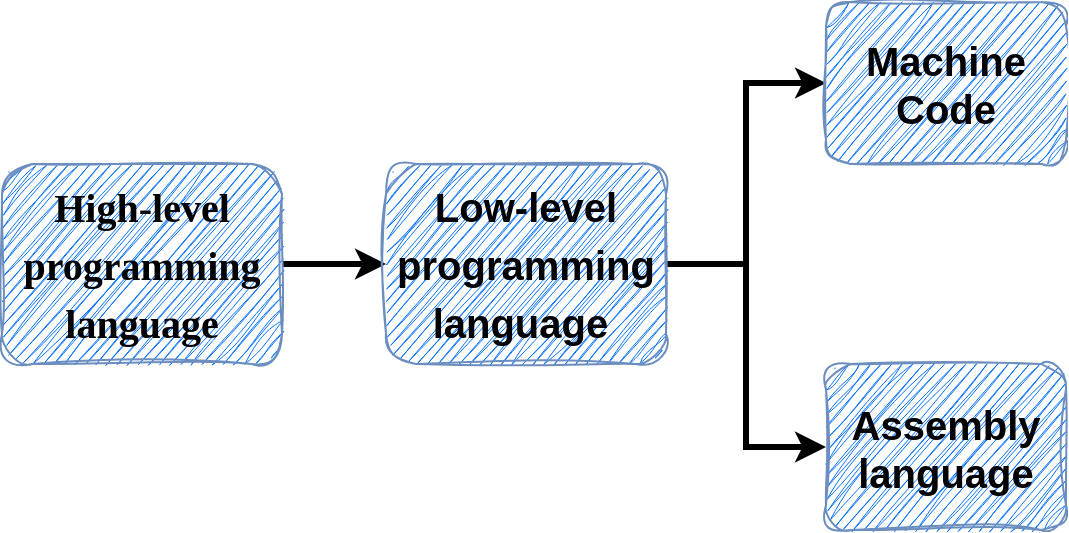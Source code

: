<mxfile version="22.1.17" type="github">
  <diagram name="Page-1" id="nhN2WSrXVNMopDosOrQ_">
    <mxGraphModel dx="737" dy="1185" grid="1" gridSize="10" guides="1" tooltips="1" connect="1" arrows="1" fold="1" page="1" pageScale="1" pageWidth="1169" pageHeight="1654" background="none" math="0" shadow="0">
      <root>
        <mxCell id="0" />
        <mxCell id="1" parent="0" />
        <mxCell id="4X-VSMix1a7pKHLTpS-A-9" style="edgeStyle=orthogonalEdgeStyle;rounded=0;orthogonalLoop=1;jettySize=auto;html=1;strokeWidth=3;" edge="1" parent="1" source="4X-VSMix1a7pKHLTpS-A-1" target="4X-VSMix1a7pKHLTpS-A-2">
          <mxGeometry relative="1" as="geometry" />
        </mxCell>
        <mxCell id="4X-VSMix1a7pKHLTpS-A-1" value="&lt;h1&gt;&lt;font style=&quot;font-size: 20px;&quot; face=&quot;Comic Sans MS&quot;&gt;High-level programming language&lt;/font&gt;&lt;/h1&gt;" style="rounded=1;whiteSpace=wrap;html=1;fillColor=#0571FF;strokeColor=#6c8ebf;gradientColor=none;sketch=1;curveFitting=1;jiggle=2;glass=0;shadow=0;fillStyle=hachure;" vertex="1" parent="1">
          <mxGeometry x="88" y="335" width="140" height="100" as="geometry" />
        </mxCell>
        <mxCell id="4X-VSMix1a7pKHLTpS-A-6" style="edgeStyle=orthogonalEdgeStyle;rounded=0;orthogonalLoop=1;jettySize=auto;html=1;strokeWidth=3;" edge="1" parent="1" source="4X-VSMix1a7pKHLTpS-A-2" target="4X-VSMix1a7pKHLTpS-A-4">
          <mxGeometry relative="1" as="geometry" />
        </mxCell>
        <mxCell id="4X-VSMix1a7pKHLTpS-A-15" style="edgeStyle=orthogonalEdgeStyle;rounded=0;orthogonalLoop=1;jettySize=auto;html=1;strokeWidth=3;" edge="1" parent="1" source="4X-VSMix1a7pKHLTpS-A-2" target="4X-VSMix1a7pKHLTpS-A-3">
          <mxGeometry relative="1" as="geometry" />
        </mxCell>
        <mxCell id="4X-VSMix1a7pKHLTpS-A-2" value="&lt;h1&gt;&lt;font style=&quot;font-size: 20px;&quot;&gt;Low-level programming language&amp;nbsp;&lt;/font&gt;&lt;/h1&gt;" style="rounded=1;whiteSpace=wrap;html=1;fillColor=#0571FF;strokeColor=#6c8ebf;gradientColor=none;sketch=1;curveFitting=1;jiggle=2;glass=0;shadow=0;fillStyle=hachure;" vertex="1" parent="1">
          <mxGeometry x="280" y="335" width="140" height="100" as="geometry" />
        </mxCell>
        <mxCell id="4X-VSMix1a7pKHLTpS-A-3" value="&lt;b style=&quot;border-color: var(--border-color); font-size: 20px;&quot;&gt;Assembly language&lt;br style=&quot;border-color: var(--border-color);&quot;&gt;&lt;/b&gt;" style="rounded=1;whiteSpace=wrap;html=1;fillColor=#0571FF;strokeColor=#6c8ebf;gradientColor=none;sketch=1;curveFitting=1;jiggle=2;glass=0;shadow=0;fillStyle=hachure;" vertex="1" parent="1">
          <mxGeometry x="500" y="435" width="120" height="83" as="geometry" />
        </mxCell>
        <mxCell id="4X-VSMix1a7pKHLTpS-A-4" value="&lt;font style=&quot;font-size: 20px;&quot;&gt;&lt;b&gt;Machine&lt;br&gt;Code&lt;/b&gt;&lt;/font&gt;" style="rounded=1;whiteSpace=wrap;html=1;fillColor=#0571FF;strokeColor=#6c8ebf;gradientColor=none;sketch=1;curveFitting=1;jiggle=2;glass=0;shadow=0;fillStyle=hachure;" vertex="1" parent="1">
          <mxGeometry x="500" y="254" width="120" height="81" as="geometry" />
        </mxCell>
      </root>
    </mxGraphModel>
  </diagram>
</mxfile>
